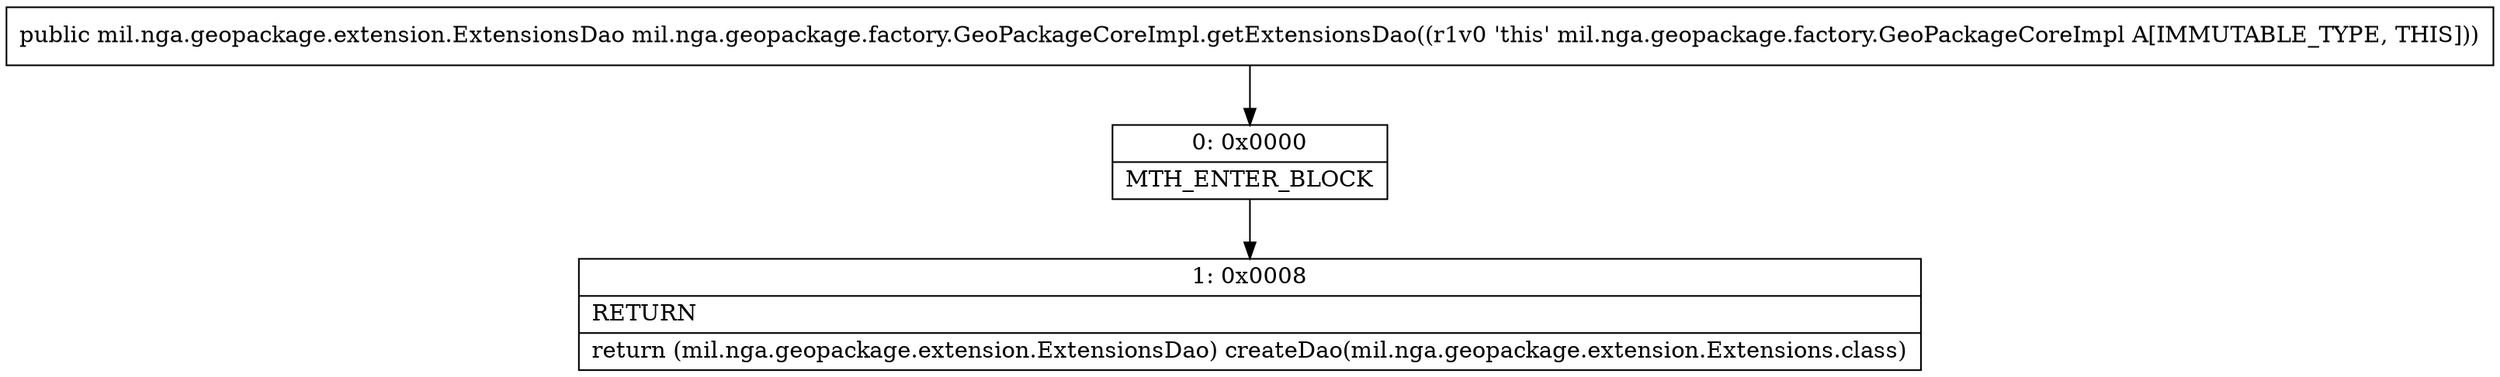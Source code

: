 digraph "CFG formil.nga.geopackage.factory.GeoPackageCoreImpl.getExtensionsDao()Lmil\/nga\/geopackage\/extension\/ExtensionsDao;" {
Node_0 [shape=record,label="{0\:\ 0x0000|MTH_ENTER_BLOCK\l}"];
Node_1 [shape=record,label="{1\:\ 0x0008|RETURN\l|return (mil.nga.geopackage.extension.ExtensionsDao) createDao(mil.nga.geopackage.extension.Extensions.class)\l}"];
MethodNode[shape=record,label="{public mil.nga.geopackage.extension.ExtensionsDao mil.nga.geopackage.factory.GeoPackageCoreImpl.getExtensionsDao((r1v0 'this' mil.nga.geopackage.factory.GeoPackageCoreImpl A[IMMUTABLE_TYPE, THIS])) }"];
MethodNode -> Node_0;
Node_0 -> Node_1;
}


